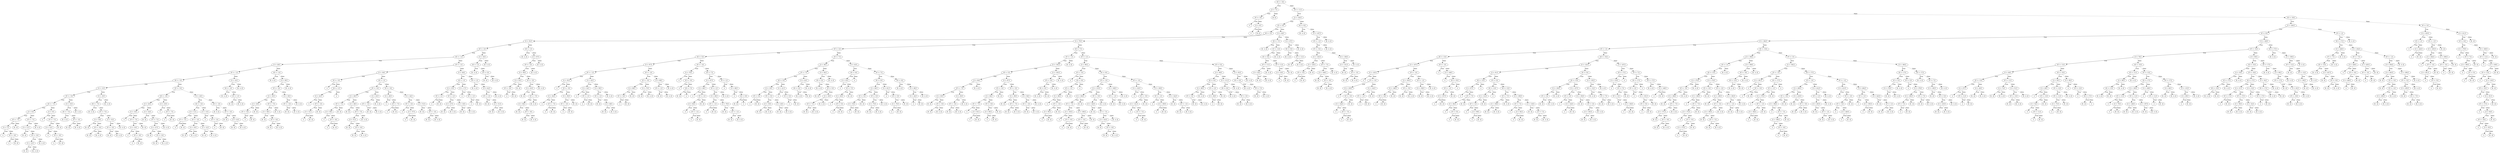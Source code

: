 digraph {
0 [label="vE <= -9.0"];
1 [label="d <= 7.5"];
2 [label="vF <= -9.0"];
3 [label="0"];
2 -> 3 [label="True"];
4 [label="d <= 6.5"];
5 [label="0"];
4 -> 5 [label="True"];
6 [label="[0, 2]"];
4 -> 6 [style="dashed", label="False"];
2 -> 4 [style="dashed", label="False"];
1 -> 2 [label="True"];
7 [label="[0, 2]"];
1 -> 7 [style="dashed", label="False"];
0 -> 1 [label="True"];
8 [label="vE <= 11.0"];
9 [label="d <= 124.5"];
10 [label="vF <= 9.0"];
11 [label="vE <= 3.0"];
12 [label="d <= 52.5"];
13 [label="vF <= 3.0"];
14 [label="vE <= -1.0"];
15 [label="d <= 28.5"];
16 [label="vF <= -1.0"];
17 [label="vE <= -5.0"];
18 [label="d <= 13.5"];
19 [label="vF <= -5.0"];
20 [label="vE <= -7.0"];
21 [label="d <= 8.5"];
22 [label="vF <= -7.0"];
23 [label="d <= 7.5"];
24 [label="-2"];
23 -> 24 [label="True"];
25 [label="vF <= -9.0"];
26 [label="-2"];
25 -> 26 [label="True"];
27 [label="[0, -2]"];
25 -> 27 [style="dashed", label="False"];
23 -> 25 [style="dashed", label="False"];
22 -> 23 [label="True"];
28 [label="[0, -2]"];
22 -> 28 [style="dashed", label="False"];
21 -> 22 [label="True"];
29 [label="vF <= -7.0"];
30 [label="d <= 11.5"];
31 [label="[0, -2]"];
30 -> 31 [label="True"];
32 [label="vF <= -9.0"];
33 [label="d <= 12.5"];
34 [label="[0, -2]"];
33 -> 34 [label="True"];
35 [label="[0, -2, 2]"];
33 -> 35 [style="dashed", label="False"];
32 -> 33 [label="True"];
36 [label="[0, -2, 2]"];
32 -> 36 [style="dashed", label="False"];
30 -> 32 [style="dashed", label="False"];
29 -> 30 [label="True"];
37 [label="[0, -2, 2]"];
29 -> 37 [style="dashed", label="False"];
21 -> 29 [style="dashed", label="False"];
20 -> 21 [label="True"];
38 [label="d <= 9.5"];
39 [label="-2"];
38 -> 39 [label="True"];
40 [label="vF <= -7.0"];
41 [label="d <= 12.5"];
42 [label="-2"];
41 -> 42 [label="True"];
43 [label="vF <= -9.0"];
44 [label="-2"];
43 -> 44 [label="True"];
45 [label="[0, -2]"];
43 -> 45 [style="dashed", label="False"];
41 -> 43 [style="dashed", label="False"];
40 -> 41 [label="True"];
46 [label="[0, -2]"];
40 -> 46 [style="dashed", label="False"];
38 -> 40 [style="dashed", label="False"];
20 -> 38 [style="dashed", label="False"];
19 -> 20 [label="True"];
47 [label="d <= 10.5"];
48 [label="vE <= -7.0"];
49 [label="[0, -2, 2]"];
48 -> 49 [label="True"];
50 [label="vF <= -3.0"];
51 [label="[0, -2]"];
50 -> 51 [label="True"];
52 [label="[0, -2, 2]"];
50 -> 52 [style="dashed", label="False"];
48 -> 50 [style="dashed", label="False"];
47 -> 48 [label="True"];
53 [label="[0, -2, 2]"];
47 -> 53 [style="dashed", label="False"];
19 -> 47 [style="dashed", label="False"];
18 -> 19 [label="True"];
54 [label="d <= 19.5"];
55 [label="vE <= -7.0"];
56 [label="[0, -2, 2]"];
55 -> 56 [label="True"];
57 [label="vF <= -7.0"];
58 [label="d <= 18.5"];
59 [label="[0, -2]"];
58 -> 59 [label="True"];
60 [label="vF <= -9.0"];
61 [label="[0, -2]"];
60 -> 61 [label="True"];
62 [label="[0, -2, 2]"];
60 -> 62 [style="dashed", label="False"];
58 -> 60 [style="dashed", label="False"];
57 -> 58 [label="True"];
63 [label="d <= 15.5"];
64 [label="vF <= -5.0"];
65 [label="[0, -2]"];
64 -> 65 [label="True"];
66 [label="[0, -2, 2]"];
64 -> 66 [style="dashed", label="False"];
63 -> 64 [label="True"];
67 [label="[0, -2, 2]"];
63 -> 67 [style="dashed", label="False"];
57 -> 63 [style="dashed", label="False"];
55 -> 57 [style="dashed", label="False"];
54 -> 55 [label="True"];
68 [label="[0, -2, 2]"];
54 -> 68 [style="dashed", label="False"];
18 -> 54 [style="dashed", label="False"];
17 -> 18 [label="True"];
69 [label="vF <= -5.0"];
70 [label="vE <= -3.0"];
71 [label="d <= 20.5"];
72 [label="d <= 16.5"];
73 [label="-2"];
72 -> 73 [label="True"];
74 [label="vF <= -7.0"];
75 [label="d <= 19.5"];
76 [label="-2"];
75 -> 76 [label="True"];
77 [label="vF <= -9.0"];
78 [label="-2"];
77 -> 78 [label="True"];
79 [label="[0, -2]"];
77 -> 79 [style="dashed", label="False"];
75 -> 77 [style="dashed", label="False"];
74 -> 75 [label="True"];
80 [label="[0, -2]"];
74 -> 80 [style="dashed", label="False"];
72 -> 74 [style="dashed", label="False"];
71 -> 72 [label="True"];
81 [label="d <= 24.5"];
82 [label="[0, -2]"];
81 -> 82 [label="True"];
83 [label="vF <= -7.0"];
84 [label="d <= 27.5"];
85 [label="[0, -2]"];
84 -> 85 [label="True"];
86 [label="vF <= -9.0"];
87 [label="[0, -2]"];
86 -> 87 [label="True"];
88 [label="[0, -2, 2]"];
86 -> 88 [style="dashed", label="False"];
84 -> 86 [style="dashed", label="False"];
83 -> 84 [label="True"];
89 [label="[0, -2, 2]"];
83 -> 89 [style="dashed", label="False"];
81 -> 83 [style="dashed", label="False"];
71 -> 81 [style="dashed", label="False"];
70 -> 71 [label="True"];
90 [label="d <= 25.5"];
91 [label="-2"];
90 -> 91 [label="True"];
92 [label="vF <= -7.0"];
93 [label="-2"];
92 -> 93 [label="True"];
94 [label="[0, -2]"];
92 -> 94 [style="dashed", label="False"];
90 -> 92 [style="dashed", label="False"];
70 -> 90 [style="dashed", label="False"];
69 -> 70 [label="True"];
95 [label="d <= 20.5"];
96 [label="vE <= -3.0"];
97 [label="d <= 11.5"];
98 [label="vF <= -3.0"];
99 [label="-2"];
98 -> 99 [label="True"];
100 [label="[0, -2]"];
98 -> 100 [style="dashed", label="False"];
97 -> 98 [label="True"];
101 [label="vF <= -3.0"];
102 [label="d <= 19.5"];
103 [label="[0, -2]"];
102 -> 103 [label="True"];
104 [label="[0, -2, 2]"];
102 -> 104 [style="dashed", label="False"];
101 -> 102 [label="True"];
105 [label="d <= 12.5"];
106 [label="[0, -2]"];
105 -> 106 [label="True"];
107 [label="[0, -2, 2]"];
105 -> 107 [style="dashed", label="False"];
101 -> 105 [style="dashed", label="False"];
97 -> 101 [style="dashed", label="False"];
96 -> 97 [label="True"];
108 [label="d <= 13.5"];
109 [label="-2"];
108 -> 109 [label="True"];
110 [label="vF <= -3.0"];
111 [label="-2"];
110 -> 111 [label="True"];
112 [label="[0, -2]"];
110 -> 112 [style="dashed", label="False"];
108 -> 110 [style="dashed", label="False"];
96 -> 108 [style="dashed", label="False"];
95 -> 96 [label="True"];
113 [label="vE <= -3.0"];
114 [label="[0, -2, 2]"];
113 -> 114 [label="True"];
115 [label="vF <= -3.0"];
116 [label="[0, -2]"];
115 -> 116 [label="True"];
117 [label="d <= 23.5"];
118 [label="[0, -2]"];
117 -> 118 [label="True"];
119 [label="[0, -2, 2]"];
117 -> 119 [style="dashed", label="False"];
115 -> 117 [style="dashed", label="False"];
113 -> 115 [style="dashed", label="False"];
95 -> 113 [style="dashed", label="False"];
69 -> 95 [style="dashed", label="False"];
17 -> 69 [style="dashed", label="False"];
16 -> 17 [label="True"];
120 [label="d <= 14.5"];
121 [label="vE <= -3.0"];
122 [label="[0, -2, 2]"];
121 -> 122 [label="True"];
123 [label="vF <= 1.0"];
124 [label="[0, -2]"];
123 -> 124 [label="True"];
125 [label="[0, -2, 2]"];
123 -> 125 [style="dashed", label="False"];
121 -> 123 [style="dashed", label="False"];
120 -> 121 [label="True"];
126 [label="[0, -2, 2]"];
120 -> 126 [style="dashed", label="False"];
16 -> 120 [style="dashed", label="False"];
15 -> 16 [label="True"];
127 [label="vE <= -3.0"];
128 [label="[0, -2, 2]"];
127 -> 128 [label="True"];
129 [label="d <= 39.5"];
130 [label="vF <= -5.0"];
131 [label="d <= 35.5"];
132 [label="d <= 29.5"];
133 [label="vF <= -9.0"];
134 [label="-2"];
133 -> 134 [label="True"];
135 [label="[0, -2]"];
133 -> 135 [style="dashed", label="False"];
132 -> 133 [label="True"];
136 [label="[0, -2]"];
132 -> 136 [style="dashed", label="False"];
131 -> 132 [label="True"];
137 [label="vF <= -7.0"];
138 [label="d <= 38.5"];
139 [label="[0, -2]"];
138 -> 139 [label="True"];
140 [label="vF <= -9.0"];
141 [label="[0, -2]"];
140 -> 141 [label="True"];
142 [label="[0, -2, 2]"];
140 -> 142 [style="dashed", label="False"];
138 -> 140 [style="dashed", label="False"];
137 -> 138 [label="True"];
143 [label="[0, -2, 2]"];
137 -> 143 [style="dashed", label="False"];
131 -> 137 [style="dashed", label="False"];
130 -> 131 [label="True"];
144 [label="d <= 30.5"];
145 [label="vF <= -3.0"];
146 [label="[0, -2]"];
145 -> 146 [label="True"];
147 [label="[0, -2, 2]"];
145 -> 147 [style="dashed", label="False"];
144 -> 145 [label="True"];
148 [label="[0, -2, 2]"];
144 -> 148 [style="dashed", label="False"];
130 -> 144 [style="dashed", label="False"];
129 -> 130 [label="True"];
149 [label="[0, -2, 2]"];
129 -> 149 [style="dashed", label="False"];
127 -> 129 [style="dashed", label="False"];
15 -> 127 [style="dashed", label="False"];
14 -> 15 [label="True"];
150 [label="vF <= -1.0"];
151 [label="d <= 36.5"];
152 [label="vF <= -5.0"];
153 [label="-2"];
152 -> 153 [label="True"];
154 [label="vE <= 1.0"];
155 [label="d <= 24.5"];
156 [label="-2"];
155 -> 156 [label="True"];
157 [label="vF <= -3.0"];
158 [label="d <= 31.5"];
159 [label="-2"];
158 -> 159 [label="True"];
160 [label="[0, -2]"];
158 -> 160 [style="dashed", label="False"];
157 -> 158 [label="True"];
161 [label="[0, -2]"];
157 -> 161 [style="dashed", label="False"];
155 -> 157 [style="dashed", label="False"];
154 -> 155 [label="True"];
162 [label="-2"];
154 -> 162 [style="dashed", label="False"];
152 -> 154 [style="dashed", label="False"];
151 -> 152 [label="True"];
163 [label="vE <= 1.0"];
164 [label="vF <= -5.0"];
165 [label="d <= 40.5"];
166 [label="vF <= -7.0"];
167 [label="d <= 39.5"];
168 [label="-2"];
167 -> 168 [label="True"];
169 [label="vF <= -9.0"];
170 [label="-2"];
169 -> 170 [label="True"];
171 [label="[0, -2]"];
169 -> 171 [style="dashed", label="False"];
167 -> 169 [style="dashed", label="False"];
166 -> 167 [label="True"];
172 [label="[0, -2]"];
166 -> 172 [style="dashed", label="False"];
165 -> 166 [label="True"];
173 [label="d <= 48.5"];
174 [label="[0, -2]"];
173 -> 174 [label="True"];
175 [label="vF <= -7.0"];
176 [label="d <= 51.5"];
177 [label="[0, -2]"];
176 -> 177 [label="True"];
178 [label="vF <= -9.0"];
179 [label="[0, -2]"];
178 -> 179 [label="True"];
180 [label="[0, -2, 2]"];
178 -> 180 [style="dashed", label="False"];
176 -> 178 [style="dashed", label="False"];
175 -> 176 [label="True"];
181 [label="[0, -2, 2]"];
175 -> 181 [style="dashed", label="False"];
173 -> 175 [style="dashed", label="False"];
165 -> 173 [style="dashed", label="False"];
164 -> 165 [label="True"];
182 [label="d <= 43.5"];
183 [label="vF <= -3.0"];
184 [label="[0, -2]"];
183 -> 184 [label="True"];
185 [label="[0, -2, 2]"];
183 -> 185 [style="dashed", label="False"];
182 -> 183 [label="True"];
186 [label="[0, -2, 2]"];
182 -> 186 [style="dashed", label="False"];
164 -> 182 [style="dashed", label="False"];
163 -> 164 [label="True"];
187 [label="vF <= -5.0"];
188 [label="d <= 49.5"];
189 [label="-2"];
188 -> 189 [label="True"];
190 [label="vF <= -7.0"];
191 [label="-2"];
190 -> 191 [label="True"];
192 [label="[0, -2]"];
190 -> 192 [style="dashed", label="False"];
188 -> 190 [style="dashed", label="False"];
187 -> 188 [label="True"];
193 [label="d <= 44.5"];
194 [label="vF <= -3.0"];
195 [label="-2"];
194 -> 195 [label="True"];
196 [label="d <= 37.5"];
197 [label="-2"];
196 -> 197 [label="True"];
198 [label="[0, -2]"];
196 -> 198 [style="dashed", label="False"];
194 -> 196 [style="dashed", label="False"];
193 -> 194 [label="True"];
199 [label="d <= 51.5"];
200 [label="[0, -2]"];
199 -> 200 [label="True"];
201 [label="vF <= -3.0"];
202 [label="[0, -2]"];
201 -> 202 [label="True"];
203 [label="[0, -2, 2]"];
201 -> 203 [style="dashed", label="False"];
199 -> 201 [style="dashed", label="False"];
193 -> 199 [style="dashed", label="False"];
187 -> 193 [style="dashed", label="False"];
163 -> 187 [style="dashed", label="False"];
151 -> 163 [style="dashed", label="False"];
150 -> 151 [label="True"];
204 [label="d <= 28.5"];
205 [label="vE <= 1.0"];
206 [label="d <= 15.5"];
207 [label="vF <= 1.0"];
208 [label="-2"];
207 -> 208 [label="True"];
209 [label="[0, -2]"];
207 -> 209 [style="dashed", label="False"];
206 -> 207 [label="True"];
210 [label="vF <= 1.0"];
211 [label="d <= 27.5"];
212 [label="[0, -2]"];
211 -> 212 [label="True"];
213 [label="[0, -2, 2]"];
211 -> 213 [style="dashed", label="False"];
210 -> 211 [label="True"];
214 [label="d <= 16.5"];
215 [label="[0, -2]"];
214 -> 215 [label="True"];
216 [label="[0, -2, 2]"];
214 -> 216 [style="dashed", label="False"];
210 -> 214 [style="dashed", label="False"];
206 -> 210 [style="dashed", label="False"];
205 -> 206 [label="True"];
217 [label="d <= 17.5"];
218 [label="-2"];
217 -> 218 [label="True"];
219 [label="vF <= 1.0"];
220 [label="-2"];
219 -> 220 [label="True"];
221 [label="[0, -2]"];
219 -> 221 [style="dashed", label="False"];
217 -> 219 [style="dashed", label="False"];
205 -> 217 [style="dashed", label="False"];
204 -> 205 [label="True"];
222 [label="vE <= 1.0"];
223 [label="[0, -2, 2]"];
222 -> 223 [label="True"];
224 [label="d <= 42.5"];
225 [label="vF <= 1.0"];
226 [label="[0, -2]"];
225 -> 226 [label="True"];
227 [label="d <= 31.5"];
228 [label="[0, -2]"];
227 -> 228 [label="True"];
229 [label="[0, -2, 2]"];
227 -> 229 [style="dashed", label="False"];
225 -> 227 [style="dashed", label="False"];
224 -> 225 [label="True"];
230 [label="[0, -2, 2]"];
224 -> 230 [style="dashed", label="False"];
222 -> 224 [style="dashed", label="False"];
204 -> 222 [style="dashed", label="False"];
150 -> 204 [style="dashed", label="False"];
14 -> 150 [style="dashed", label="False"];
13 -> 14 [label="True"];
231 [label="d <= 18.5"];
232 [label="vE <= 1.0"];
233 [label="[0, -2, 2]"];
232 -> 233 [label="True"];
234 [label="vF <= 5.0"];
235 [label="[0, -2]"];
234 -> 235 [label="True"];
236 [label="[0, -2, 2]"];
234 -> 236 [style="dashed", label="False"];
232 -> 234 [style="dashed", label="False"];
231 -> 232 [label="True"];
237 [label="[0, -2, 2]"];
231 -> 237 [style="dashed", label="False"];
13 -> 231 [style="dashed", label="False"];
12 -> 13 [label="True"];
238 [label="vE <= 1.0"];
239 [label="[0, -2, 2]"];
238 -> 239 [label="True"];
240 [label="d <= 67.5"];
241 [label="vF <= -3.0"];
242 [label="d <= 58.5"];
243 [label="d <= 53.5"];
244 [label="vF <= -9.0"];
245 [label="-2"];
244 -> 245 [label="True"];
246 [label="[0, -2]"];
244 -> 246 [style="dashed", label="False"];
243 -> 244 [label="True"];
247 [label="[0, -2]"];
243 -> 247 [style="dashed", label="False"];
242 -> 243 [label="True"];
248 [label="vF <= -5.0"];
249 [label="d <= 63.5"];
250 [label="[0, -2]"];
249 -> 250 [label="True"];
251 [label="vF <= -7.0"];
252 [label="d <= 66.5"];
253 [label="[0, -2]"];
252 -> 253 [label="True"];
254 [label="vF <= -9.0"];
255 [label="[0, -2]"];
254 -> 255 [label="True"];
256 [label="[0, -2, 2]"];
254 -> 256 [style="dashed", label="False"];
252 -> 254 [style="dashed", label="False"];
251 -> 252 [label="True"];
257 [label="[0, -2, 2]"];
251 -> 257 [style="dashed", label="False"];
249 -> 251 [style="dashed", label="False"];
248 -> 249 [label="True"];
258 [label="[0, -2, 2]"];
248 -> 258 [style="dashed", label="False"];
242 -> 248 [style="dashed", label="False"];
241 -> 242 [label="True"];
259 [label="[0, -2, 2]"];
241 -> 259 [style="dashed", label="False"];
240 -> 241 [label="True"];
260 [label="[0, -2, 2]"];
240 -> 260 [style="dashed", label="False"];
238 -> 240 [style="dashed", label="False"];
12 -> 238 [style="dashed", label="False"];
11 -> 12 [label="True"];
261 [label="d <= 79.5"];
262 [label="vF <= 3.0"];
263 [label="vE <= 5.0"];
264 [label="d <= 67.5"];
265 [label="vF <= -1.0"];
266 [label="d <= 52.5"];
267 [label="-2"];
266 -> 267 [label="True"];
268 [label="vF <= -5.0"];
269 [label="d <= 64.5"];
270 [label="-2"];
269 -> 270 [label="True"];
271 [label="vF <= -7.0"];
272 [label="-2"];
271 -> 272 [label="True"];
273 [label="[0, -2]"];
271 -> 273 [style="dashed", label="False"];
269 -> 271 [style="dashed", label="False"];
268 -> 269 [label="True"];
274 [label="d <= 59.5"];
275 [label="vF <= -3.0"];
276 [label="-2"];
275 -> 276 [label="True"];
277 [label="[0, -2]"];
275 -> 277 [style="dashed", label="False"];
274 -> 275 [label="True"];
278 [label="[0, -2]"];
274 -> 278 [style="dashed", label="False"];
268 -> 274 [style="dashed", label="False"];
266 -> 268 [style="dashed", label="False"];
265 -> 266 [label="True"];
279 [label="d <= 43.5"];
280 [label="d <= 32.5"];
281 [label="-2"];
280 -> 281 [label="True"];
282 [label="vF <= 1.0"];
283 [label="-2"];
282 -> 283 [label="True"];
284 [label="[0, -2]"];
282 -> 284 [style="dashed", label="False"];
280 -> 282 [style="dashed", label="False"];
279 -> 280 [label="True"];
285 [label="d <= 59.5"];
286 [label="vF <= 1.0"];
287 [label="[0, -2]"];
286 -> 287 [label="True"];
288 [label="d <= 48.5"];
289 [label="[0, -2]"];
288 -> 289 [label="True"];
290 [label="[0, -2, 2]"];
288 -> 290 [style="dashed", label="False"];
286 -> 288 [style="dashed", label="False"];
285 -> 286 [label="True"];
291 [label="[0, -2, 2]"];
285 -> 291 [style="dashed", label="False"];
279 -> 285 [style="dashed", label="False"];
265 -> 279 [style="dashed", label="False"];
264 -> 265 [label="True"];
292 [label="vF <= -3.0"];
293 [label="vF <= -5.0"];
294 [label="d <= 68.5"];
295 [label="vF <= -9.0"];
296 [label="-2"];
295 -> 296 [label="True"];
297 [label="[0, -2]"];
295 -> 297 [style="dashed", label="False"];
294 -> 295 [label="True"];
298 [label="[0, -2]"];
294 -> 298 [style="dashed", label="False"];
293 -> 294 [label="True"];
299 [label="d <= 75.5"];
300 [label="[0, -2]"];
299 -> 300 [label="True"];
301 [label="[0, -2, 2]"];
299 -> 301 [style="dashed", label="False"];
293 -> 299 [style="dashed", label="False"];
292 -> 293 [label="True"];
302 [label="d <= 68.5"];
303 [label="vF <= -1.0"];
304 [label="[0, -2]"];
303 -> 304 [label="True"];
305 [label="[0, -2, 2]"];
303 -> 305 [style="dashed", label="False"];
302 -> 303 [label="True"];
306 [label="[0, -2, 2]"];
302 -> 306 [style="dashed", label="False"];
292 -> 302 [style="dashed", label="False"];
264 -> 292 [style="dashed", label="False"];
263 -> 264 [label="True"];
307 [label="vF <= -3.0"];
308 [label="d <= 76.5"];
309 [label="-2"];
308 -> 309 [label="True"];
310 [label="vF <= -5.0"];
311 [label="-2"];
310 -> 311 [label="True"];
312 [label="vE <= 7.0"];
313 [label="[0, -2]"];
312 -> 313 [label="True"];
314 [label="-2"];
312 -> 314 [style="dashed", label="False"];
310 -> 312 [style="dashed", label="False"];
308 -> 310 [style="dashed", label="False"];
307 -> 308 [label="True"];
315 [label="vE <= 7.0"];
316 [label="d <= 67.5"];
317 [label="d <= 49.5"];
318 [label="-2"];
317 -> 318 [label="True"];
319 [label="vF <= 1.0"];
320 [label="d <= 60.5"];
321 [label="-2"];
320 -> 321 [label="True"];
322 [label="vF <= -1.0"];
323 [label="-2"];
322 -> 323 [label="True"];
324 [label="[0, -2]"];
322 -> 324 [style="dashed", label="False"];
320 -> 322 [style="dashed", label="False"];
319 -> 320 [label="True"];
325 [label="[0, -2]"];
319 -> 325 [style="dashed", label="False"];
317 -> 319 [style="dashed", label="False"];
316 -> 317 [label="True"];
326 [label="vF <= 1.0"];
327 [label="d <= 69.5"];
328 [label="vF <= -1.0"];
329 [label="-2"];
328 -> 329 [label="True"];
330 [label="[0, -2]"];
328 -> 330 [style="dashed", label="False"];
327 -> 328 [label="True"];
331 [label="d <= 78.5"];
332 [label="[0, -2]"];
331 -> 332 [label="True"];
333 [label="vF <= -1.0"];
334 [label="[0, -2]"];
333 -> 334 [label="True"];
335 [label="[0, -2, 2]"];
333 -> 335 [style="dashed", label="False"];
331 -> 333 [style="dashed", label="False"];
327 -> 331 [style="dashed", label="False"];
326 -> 327 [label="True"];
336 [label="[0, -2, 2]"];
326 -> 336 [style="dashed", label="False"];
316 -> 326 [style="dashed", label="False"];
315 -> 316 [label="True"];
337 [label="vF <= 1.0"];
338 [label="-2"];
337 -> 338 [label="True"];
339 [label="d <= 68.5"];
340 [label="-2"];
339 -> 340 [label="True"];
341 [label="vE <= 9.0"];
342 [label="[0, -2]"];
341 -> 342 [label="True"];
343 [label="-2"];
341 -> 343 [style="dashed", label="False"];
339 -> 341 [style="dashed", label="False"];
337 -> 339 [style="dashed", label="False"];
315 -> 337 [style="dashed", label="False"];
307 -> 315 [style="dashed", label="False"];
263 -> 307 [style="dashed", label="False"];
262 -> 263 [label="True"];
344 [label="vE <= 7.0"];
345 [label="d <= 36.5"];
346 [label="vF <= 7.0"];
347 [label="vE <= 5.0"];
348 [label="d <= 19.5"];
349 [label="vF <= 5.0"];
350 [label="-2"];
349 -> 350 [label="True"];
351 [label="[0, -2]"];
349 -> 351 [style="dashed", label="False"];
348 -> 349 [label="True"];
352 [label="vF <= 5.0"];
353 [label="d <= 35.5"];
354 [label="[0, -2]"];
353 -> 354 [label="True"];
355 [label="[0, -2, 2]"];
353 -> 355 [style="dashed", label="False"];
352 -> 353 [label="True"];
356 [label="d <= 20.5"];
357 [label="[0, -2]"];
356 -> 357 [label="True"];
358 [label="[0, -2, 2]"];
356 -> 358 [style="dashed", label="False"];
352 -> 356 [style="dashed", label="False"];
348 -> 352 [style="dashed", label="False"];
347 -> 348 [label="True"];
359 [label="d <= 21.5"];
360 [label="-2"];
359 -> 360 [label="True"];
361 [label="vF <= 5.0"];
362 [label="-2"];
361 -> 362 [label="True"];
363 [label="[0, -2]"];
361 -> 363 [style="dashed", label="False"];
359 -> 361 [style="dashed", label="False"];
347 -> 359 [style="dashed", label="False"];
346 -> 347 [label="True"];
364 [label="d <= 22.5"];
365 [label="vE <= 5.0"];
366 [label="[0, -2, 2]"];
365 -> 366 [label="True"];
367 [label="[0, -2]"];
365 -> 367 [style="dashed", label="False"];
364 -> 365 [label="True"];
368 [label="[0, -2, 2]"];
364 -> 368 [style="dashed", label="False"];
346 -> 364 [style="dashed", label="False"];
345 -> 346 [label="True"];
369 [label="d <= 54.5"];
370 [label="vE <= 5.0"];
371 [label="[0, -2, 2]"];
370 -> 371 [label="True"];
372 [label="vF <= 5.0"];
373 [label="[0, -2]"];
372 -> 373 [label="True"];
374 [label="d <= 39.5"];
375 [label="vF <= 7.0"];
376 [label="[0, -2]"];
375 -> 376 [label="True"];
377 [label="[0, -2, 2]"];
375 -> 377 [style="dashed", label="False"];
374 -> 375 [label="True"];
378 [label="[0, -2, 2]"];
374 -> 378 [style="dashed", label="False"];
372 -> 374 [style="dashed", label="False"];
370 -> 372 [style="dashed", label="False"];
369 -> 370 [label="True"];
379 [label="[0, -2, 2]"];
369 -> 379 [style="dashed", label="False"];
345 -> 369 [style="dashed", label="False"];
344 -> 345 [label="True"];
380 [label="d <= 43.5"];
381 [label="vE <= 9.0"];
382 [label="d <= 23.5"];
383 [label="-2"];
382 -> 383 [label="True"];
384 [label="vF <= 7.0"];
385 [label="d <= 40.5"];
386 [label="-2"];
385 -> 386 [label="True"];
387 [label="vF <= 5.0"];
388 [label="-2"];
387 -> 388 [label="True"];
389 [label="[0, -2]"];
387 -> 389 [style="dashed", label="False"];
385 -> 387 [style="dashed", label="False"];
384 -> 385 [label="True"];
390 [label="[0, -2]"];
384 -> 390 [style="dashed", label="False"];
382 -> 384 [style="dashed", label="False"];
381 -> 382 [label="True"];
391 [label="-2"];
381 -> 391 [style="dashed", label="False"];
380 -> 381 [label="True"];
392 [label="vF <= 7.0"];
393 [label="vE <= 9.0"];
394 [label="d <= 60.5"];
395 [label="vF <= 5.0"];
396 [label="d <= 55.5"];
397 [label="-2"];
396 -> 397 [label="True"];
398 [label="[0, -2]"];
396 -> 398 [style="dashed", label="False"];
395 -> 396 [label="True"];
399 [label="[0, -2]"];
395 -> 399 [style="dashed", label="False"];
394 -> 395 [label="True"];
400 [label="vF <= 5.0"];
401 [label="d <= 75.5"];
402 [label="[0, -2]"];
401 -> 402 [label="True"];
403 [label="[0, -2, 2]"];
401 -> 403 [style="dashed", label="False"];
400 -> 401 [label="True"];
404 [label="[0, -2, 2]"];
400 -> 404 [style="dashed", label="False"];
394 -> 400 [style="dashed", label="False"];
393 -> 394 [label="True"];
405 [label="d <= 61.5"];
406 [label="-2"];
405 -> 406 [label="True"];
407 [label="vF <= 5.0"];
408 [label="d <= 76.5"];
409 [label="-2"];
408 -> 409 [label="True"];
410 [label="[0, -2]"];
408 -> 410 [style="dashed", label="False"];
407 -> 408 [label="True"];
411 [label="[0, -2]"];
407 -> 411 [style="dashed", label="False"];
405 -> 407 [style="dashed", label="False"];
393 -> 405 [style="dashed", label="False"];
392 -> 393 [label="True"];
412 [label="vE <= 9.0"];
413 [label="[0, -2, 2]"];
412 -> 413 [label="True"];
414 [label="d <= 66.5"];
415 [label="d <= 44.5"];
416 [label="-2"];
415 -> 416 [label="True"];
417 [label="[0, -2]"];
415 -> 417 [style="dashed", label="False"];
414 -> 415 [label="True"];
418 [label="[0, -2, 2]"];
414 -> 418 [style="dashed", label="False"];
412 -> 414 [style="dashed", label="False"];
392 -> 412 [style="dashed", label="False"];
380 -> 392 [style="dashed", label="False"];
344 -> 380 [style="dashed", label="False"];
262 -> 344 [style="dashed", label="False"];
261 -> 262 [label="True"];
419 [label="vE <= 7.0"];
420 [label="vF <= -1.0"];
421 [label="d <= 102.5"];
422 [label="vE <= 5.0"];
423 [label="d <= 84.5"];
424 [label="vF <= -7.0"];
425 [label="d <= 83.5"];
426 [label="[0, -2]"];
425 -> 426 [label="True"];
427 [label="vF <= -9.0"];
428 [label="[0, -2]"];
427 -> 428 [label="True"];
429 [label="[0, -2, 2]"];
427 -> 429 [style="dashed", label="False"];
425 -> 427 [style="dashed", label="False"];
424 -> 425 [label="True"];
430 [label="d <= 80.5"];
431 [label="vF <= -5.0"];
432 [label="[0, -2]"];
431 -> 432 [label="True"];
433 [label="[0, -2, 2]"];
431 -> 433 [style="dashed", label="False"];
430 -> 431 [label="True"];
434 [label="[0, -2, 2]"];
430 -> 434 [style="dashed", label="False"];
424 -> 430 [style="dashed", label="False"];
423 -> 424 [label="True"];
435 [label="[0, -2, 2]"];
423 -> 435 [style="dashed", label="False"];
422 -> 423 [label="True"];
436 [label="d <= 87.5"];
437 [label="vF <= -5.0"];
438 [label="d <= 84.5"];
439 [label="vF <= -7.0"];
440 [label="-2"];
439 -> 440 [label="True"];
441 [label="d <= 81.5"];
442 [label="-2"];
441 -> 442 [label="True"];
443 [label="[0, -2]"];
441 -> 443 [style="dashed", label="False"];
439 -> 441 [style="dashed", label="False"];
438 -> 439 [label="True"];
444 [label="vF <= -9.0"];
445 [label="d <= 85.5"];
446 [label="-2"];
445 -> 446 [label="True"];
447 [label="[0, -2]"];
445 -> 447 [style="dashed", label="False"];
444 -> 445 [label="True"];
448 [label="[0, -2]"];
444 -> 448 [style="dashed", label="False"];
438 -> 444 [style="dashed", label="False"];
437 -> 438 [label="True"];
449 [label="[0, -2]"];
437 -> 449 [style="dashed", label="False"];
436 -> 437 [label="True"];
450 [label="vF <= -5.0"];
451 [label="d <= 99.5"];
452 [label="[0, -2]"];
451 -> 452 [label="True"];
453 [label="vF <= -7.0"];
454 [label="[0, -2]"];
453 -> 454 [label="True"];
455 [label="[0, -2, 2]"];
453 -> 455 [style="dashed", label="False"];
451 -> 453 [style="dashed", label="False"];
450 -> 451 [label="True"];
456 [label="d <= 94.5"];
457 [label="vF <= -3.0"];
458 [label="[0, -2]"];
457 -> 458 [label="True"];
459 [label="[0, -2, 2]"];
457 -> 459 [style="dashed", label="False"];
456 -> 457 [label="True"];
460 [label="[0, -2, 2]"];
456 -> 460 [style="dashed", label="False"];
450 -> 456 [style="dashed", label="False"];
436 -> 450 [style="dashed", label="False"];
422 -> 436 [style="dashed", label="False"];
421 -> 422 [label="True"];
461 [label="d <= 103.5"];
462 [label="vF <= -9.0"];
463 [label="vE <= 5.0"];
464 [label="[0, -2, 2]"];
463 -> 464 [label="True"];
465 [label="[0, -2]"];
463 -> 465 [style="dashed", label="False"];
462 -> 463 [label="True"];
466 [label="[0, -2, 2]"];
462 -> 466 [style="dashed", label="False"];
461 -> 462 [label="True"];
467 [label="[0, -2, 2]"];
461 -> 467 [style="dashed", label="False"];
421 -> 461 [style="dashed", label="False"];
420 -> 421 [label="True"];
468 [label="[0, -2, 2]"];
420 -> 468 [style="dashed", label="False"];
419 -> 420 [label="True"];
469 [label="vF <= 1.0"];
470 [label="d <= 99.5"];
471 [label="vF <= -5.0"];
472 [label="-2"];
471 -> 472 [label="True"];
473 [label="vE <= 9.0"];
474 [label="vF <= -1.0"];
475 [label="d <= 88.5"];
476 [label="-2"];
475 -> 476 [label="True"];
477 [label="vF <= -3.0"];
478 [label="d <= 95.5"];
479 [label="-2"];
478 -> 479 [label="True"];
480 [label="[0, -2]"];
478 -> 480 [style="dashed", label="False"];
477 -> 478 [label="True"];
481 [label="[0, -2]"];
477 -> 481 [style="dashed", label="False"];
475 -> 477 [style="dashed", label="False"];
474 -> 475 [label="True"];
482 [label="[0, -2]"];
474 -> 482 [style="dashed", label="False"];
473 -> 474 [label="True"];
483 [label="-2"];
473 -> 483 [style="dashed", label="False"];
471 -> 473 [style="dashed", label="False"];
470 -> 471 [label="True"];
484 [label="vE <= 9.0"];
485 [label="vF <= -3.0"];
486 [label="d <= 115.5"];
487 [label="d <= 104.5"];
488 [label="vF <= -7.0"];
489 [label="d <= 103.5"];
490 [label="-2"];
489 -> 490 [label="True"];
491 [label="vF <= -9.0"];
492 [label="-2"];
491 -> 492 [label="True"];
493 [label="[0, -2]"];
491 -> 493 [style="dashed", label="False"];
489 -> 491 [style="dashed", label="False"];
488 -> 489 [label="True"];
494 [label="d <= 100.5"];
495 [label="vF <= -5.0"];
496 [label="-2"];
495 -> 496 [label="True"];
497 [label="[0, -2]"];
495 -> 497 [style="dashed", label="False"];
494 -> 495 [label="True"];
498 [label="[0, -2]"];
494 -> 498 [style="dashed", label="False"];
488 -> 494 [style="dashed", label="False"];
487 -> 488 [label="True"];
499 [label="[0, -2]"];
487 -> 499 [style="dashed", label="False"];
486 -> 487 [label="True"];
500 [label="vF <= -5.0"];
501 [label="d <= 120.5"];
502 [label="[0, -2]"];
501 -> 502 [label="True"];
503 [label="vF <= -7.0"];
504 [label="d <= 123.5"];
505 [label="[0, -2]"];
504 -> 505 [label="True"];
506 [label="vF <= -9.0"];
507 [label="[0, -2]"];
506 -> 507 [label="True"];
508 [label="[0, -2, 2]"];
506 -> 508 [style="dashed", label="False"];
504 -> 506 [style="dashed", label="False"];
503 -> 504 [label="True"];
509 [label="[0, -2, 2]"];
503 -> 509 [style="dashed", label="False"];
501 -> 503 [style="dashed", label="False"];
500 -> 501 [label="True"];
510 [label="[0, -2, 2]"];
500 -> 510 [style="dashed", label="False"];
486 -> 500 [style="dashed", label="False"];
485 -> 486 [label="True"];
511 [label="d <= 108.5"];
512 [label="vF <= -1.0"];
513 [label="[0, -2]"];
512 -> 513 [label="True"];
514 [label="[0, -2, 2]"];
512 -> 514 [style="dashed", label="False"];
511 -> 512 [label="True"];
515 [label="[0, -2, 2]"];
511 -> 515 [style="dashed", label="False"];
485 -> 511 [style="dashed", label="False"];
484 -> 485 [label="True"];
516 [label="vF <= -3.0"];
517 [label="d <= 116.5"];
518 [label="-2"];
517 -> 518 [label="True"];
519 [label="vF <= -5.0"];
520 [label="d <= 121.5"];
521 [label="-2"];
520 -> 521 [label="True"];
522 [label="vF <= -7.0"];
523 [label="-2"];
522 -> 523 [label="True"];
524 [label="[0, -2]"];
522 -> 524 [style="dashed", label="False"];
520 -> 522 [style="dashed", label="False"];
519 -> 520 [label="True"];
525 [label="[0, -2]"];
519 -> 525 [style="dashed", label="False"];
517 -> 519 [style="dashed", label="False"];
516 -> 517 [label="True"];
526 [label="d <= 109.5"];
527 [label="vF <= -1.0"];
528 [label="-2"];
527 -> 528 [label="True"];
529 [label="d <= 100.5"];
530 [label="-2"];
529 -> 530 [label="True"];
531 [label="[0, -2]"];
529 -> 531 [style="dashed", label="False"];
527 -> 529 [style="dashed", label="False"];
526 -> 527 [label="True"];
532 [label="d <= 122.5"];
533 [label="[0, -2]"];
532 -> 533 [label="True"];
534 [label="vF <= -1.0"];
535 [label="[0, -2]"];
534 -> 535 [label="True"];
536 [label="[0, -2, 2]"];
534 -> 536 [style="dashed", label="False"];
532 -> 534 [style="dashed", label="False"];
526 -> 532 [style="dashed", label="False"];
516 -> 526 [style="dashed", label="False"];
484 -> 516 [style="dashed", label="False"];
470 -> 484 [style="dashed", label="False"];
469 -> 470 [label="True"];
537 [label="vF <= 5.0"];
538 [label="d <= 98.5"];
539 [label="vE <= 9.0"];
540 [label="d <= 88.5"];
541 [label="vF <= 3.0"];
542 [label="[0, -2]"];
541 -> 542 [label="True"];
543 [label="[0, -2, 2]"];
541 -> 543 [style="dashed", label="False"];
540 -> 541 [label="True"];
544 [label="[0, -2, 2]"];
540 -> 544 [style="dashed", label="False"];
539 -> 540 [label="True"];
545 [label="vF <= 3.0"];
546 [label="d <= 89.5"];
547 [label="-2"];
546 -> 547 [label="True"];
548 [label="[0, -2]"];
546 -> 548 [style="dashed", label="False"];
545 -> 546 [label="True"];
549 [label="[0, -2]"];
545 -> 549 [style="dashed", label="False"];
539 -> 545 [style="dashed", label="False"];
538 -> 539 [label="True"];
550 [label="d <= 111.5"];
551 [label="vE <= 9.0"];
552 [label="[0, -2, 2]"];
551 -> 552 [label="True"];
553 [label="vF <= 3.0"];
554 [label="[0, -2]"];
553 -> 554 [label="True"];
555 [label="[0, -2, 2]"];
553 -> 555 [style="dashed", label="False"];
551 -> 553 [style="dashed", label="False"];
550 -> 551 [label="True"];
556 [label="[0, -2, 2]"];
550 -> 556 [style="dashed", label="False"];
538 -> 550 [style="dashed", label="False"];
537 -> 538 [label="True"];
557 [label="d <= 83.5"];
558 [label="vE <= 9.0"];
559 [label="[0, -2, 2]"];
558 -> 559 [label="True"];
560 [label="vF <= 7.0"];
561 [label="[0, -2]"];
560 -> 561 [label="True"];
562 [label="[0, -2, 2]"];
560 -> 562 [style="dashed", label="False"];
558 -> 560 [style="dashed", label="False"];
557 -> 558 [label="True"];
563 [label="[0, -2, 2]"];
557 -> 563 [style="dashed", label="False"];
537 -> 557 [style="dashed", label="False"];
469 -> 537 [style="dashed", label="False"];
419 -> 469 [style="dashed", label="False"];
261 -> 419 [style="dashed", label="False"];
11 -> 261 [style="dashed", label="False"];
10 -> 11 [label="True"];
564 [label="d <= 26.5"];
565 [label="vE <= 7.0"];
566 [label="[0, -2, 2]"];
565 -> 566 [label="True"];
567 [label="vF <= 13.0"];
568 [label="vE <= 9.0"];
569 [label="vF <= 11.0"];
570 [label="d <= 24.5"];
571 [label="[0, -2]"];
570 -> 571 [label="True"];
572 [label="[0, -2, 2]"];
570 -> 572 [style="dashed", label="False"];
569 -> 570 [label="True"];
573 [label="[0, -2, 2]"];
569 -> 573 [style="dashed", label="False"];
568 -> 569 [label="True"];
574 [label="vF <= 11.0"];
575 [label="d <= 25.5"];
576 [label="-2"];
575 -> 576 [label="True"];
577 [label="[0, -2]"];
575 -> 577 [style="dashed", label="False"];
574 -> 575 [label="True"];
578 [label="[0, -2]"];
574 -> 578 [style="dashed", label="False"];
568 -> 574 [style="dashed", label="False"];
567 -> 568 [label="True"];
579 [label="[0, -2, 2]"];
567 -> 579 [style="dashed", label="False"];
565 -> 567 [style="dashed", label="False"];
564 -> 565 [label="True"];
580 [label="d <= 47.5"];
581 [label="vE <= 9.0"];
582 [label="[0, -2, 2]"];
581 -> 582 [label="True"];
583 [label="vF <= 11.0"];
584 [label="[0, -2]"];
583 -> 584 [label="True"];
585 [label="[0, -2, 2]"];
583 -> 585 [style="dashed", label="False"];
581 -> 583 [style="dashed", label="False"];
580 -> 581 [label="True"];
586 [label="[0, -2, 2]"];
580 -> 586 [style="dashed", label="False"];
564 -> 580 [style="dashed", label="False"];
10 -> 564 [style="dashed", label="False"];
9 -> 10 [label="True"];
587 [label="vE <= 9.0"];
588 [label="[0, -2, 2]"];
587 -> 588 [label="True"];
589 [label="d <= 147.5"];
590 [label="vF <= -1.0"];
591 [label="vF <= -5.0"];
592 [label="d <= 143.5"];
593 [label="d <= 125.5"];
594 [label="vF <= -9.0"];
595 [label="-2"];
594 -> 595 [label="True"];
596 [label="[0, -2]"];
594 -> 596 [style="dashed", label="False"];
593 -> 594 [label="True"];
597 [label="[0, -2]"];
593 -> 597 [style="dashed", label="False"];
592 -> 593 [label="True"];
598 [label="vF <= -7.0"];
599 [label="d <= 146.5"];
600 [label="[0, -2]"];
599 -> 600 [label="True"];
601 [label="vF <= -9.0"];
602 [label="[0, -2]"];
601 -> 602 [label="True"];
603 [label="[0, -2, 2]"];
601 -> 603 [style="dashed", label="False"];
599 -> 601 [style="dashed", label="False"];
598 -> 599 [label="True"];
604 [label="[0, -2, 2]"];
598 -> 604 [style="dashed", label="False"];
592 -> 598 [style="dashed", label="False"];
591 -> 592 [label="True"];
605 [label="d <= 138.5"];
606 [label="d <= 131.5"];
607 [label="[0, -2]"];
606 -> 607 [label="True"];
608 [label="vF <= -3.0"];
609 [label="[0, -2]"];
608 -> 609 [label="True"];
610 [label="[0, -2, 2]"];
608 -> 610 [style="dashed", label="False"];
606 -> 608 [style="dashed", label="False"];
605 -> 606 [label="True"];
611 [label="[0, -2, 2]"];
605 -> 611 [style="dashed", label="False"];
591 -> 605 [style="dashed", label="False"];
590 -> 591 [label="True"];
612 [label="[0, -2, 2]"];
590 -> 612 [style="dashed", label="False"];
589 -> 590 [label="True"];
613 [label="[0, -2, 2]"];
589 -> 613 [style="dashed", label="False"];
587 -> 589 [style="dashed", label="False"];
9 -> 587 [style="dashed", label="False"];
8 -> 9 [label="True"];
614 [label="vE <= 19.0"];
615 [label="d <= 224.5"];
616 [label="vF <= 9.0"];
617 [label="d <= 164.5"];
618 [label="vF <= 1.0"];
619 [label="vE <= 13.0"];
620 [label="d <= 147.5"];
621 [label="d <= 123.5"];
622 [label="-2"];
621 -> 622 [label="True"];
623 [label="vF <= -3.0"];
624 [label="d <= 139.5"];
625 [label="-2"];
624 -> 625 [label="True"];
626 [label="vF <= -5.0"];
627 [label="d <= 144.5"];
628 [label="-2"];
627 -> 628 [label="True"];
629 [label="vF <= -7.0"];
630 [label="-2"];
629 -> 630 [label="True"];
631 [label="[0, -2]"];
629 -> 631 [style="dashed", label="False"];
627 -> 629 [style="dashed", label="False"];
626 -> 627 [label="True"];
632 [label="[0, -2]"];
626 -> 632 [style="dashed", label="False"];
624 -> 626 [style="dashed", label="False"];
623 -> 624 [label="True"];
633 [label="d <= 132.5"];
634 [label="vF <= -1.0"];
635 [label="-2"];
634 -> 635 [label="True"];
636 [label="[0, -2]"];
634 -> 636 [style="dashed", label="False"];
633 -> 634 [label="True"];
637 [label="[0, -2]"];
633 -> 637 [style="dashed", label="False"];
623 -> 633 [style="dashed", label="False"];
621 -> 623 [style="dashed", label="False"];
620 -> 621 [label="True"];
638 [label="vF <= -3.0"];
639 [label="d <= 163.5"];
640 [label="d <= 148.5"];
641 [label="vF <= -9.0"];
642 [label="-2"];
641 -> 642 [label="True"];
643 [label="[0, -2]"];
641 -> 643 [style="dashed", label="False"];
640 -> 641 [label="True"];
644 [label="[0, -2]"];
640 -> 644 [style="dashed", label="False"];
639 -> 640 [label="True"];
645 [label="vF <= -5.0"];
646 [label="[0, -2]"];
645 -> 646 [label="True"];
647 [label="[0, -2, 2]"];
645 -> 647 [style="dashed", label="False"];
639 -> 645 [style="dashed", label="False"];
638 -> 639 [label="True"];
648 [label="vF <= -1.0"];
649 [label="d <= 156.5"];
650 [label="[0, -2]"];
649 -> 650 [label="True"];
651 [label="[0, -2, 2]"];
649 -> 651 [style="dashed", label="False"];
648 -> 649 [label="True"];
652 [label="[0, -2, 2]"];
648 -> 652 [style="dashed", label="False"];
638 -> 648 [style="dashed", label="False"];
620 -> 638 [style="dashed", label="False"];
619 -> 620 [label="True"];
653 [label="vF <= -3.0"];
654 [label="-2"];
653 -> 654 [label="True"];
655 [label="d <= 148.5"];
656 [label="-2"];
655 -> 656 [label="True"];
657 [label="vE <= 15.0"];
658 [label="vF <= -1.0"];
659 [label="d <= 157.5"];
660 [label="-2"];
659 -> 660 [label="True"];
661 [label="[0, -2]"];
659 -> 661 [style="dashed", label="False"];
658 -> 659 [label="True"];
662 [label="[0, -2]"];
658 -> 662 [style="dashed", label="False"];
657 -> 658 [label="True"];
663 [label="-2"];
657 -> 663 [style="dashed", label="False"];
655 -> 657 [style="dashed", label="False"];
653 -> 655 [style="dashed", label="False"];
619 -> 653 [style="dashed", label="False"];
618 -> 619 [label="True"];
664 [label="vE <= 15.0"];
665 [label="d <= 123.5"];
666 [label="d <= 91.5"];
667 [label="vE <= 13.0"];
668 [label="d <= 67.5"];
669 [label="-2"];
668 -> 669 [label="True"];
670 [label="vF <= 7.0"];
671 [label="d <= 84.5"];
672 [label="-2"];
671 -> 672 [label="True"];
673 [label="vF <= 5.0"];
674 [label="-2"];
673 -> 674 [label="True"];
675 [label="[0, -2]"];
673 -> 675 [style="dashed", label="False"];
671 -> 673 [style="dashed", label="False"];
670 -> 671 [label="True"];
676 [label="[0, -2]"];
670 -> 676 [style="dashed", label="False"];
668 -> 670 [style="dashed", label="False"];
667 -> 668 [label="True"];
677 [label="-2"];
667 -> 677 [style="dashed", label="False"];
666 -> 667 [label="True"];
678 [label="vF <= 5.0"];
679 [label="vE <= 13.0"];
680 [label="d <= 112.5"];
681 [label="vF <= 3.0"];
682 [label="-2"];
681 -> 682 [label="True"];
683 [label="d <= 99.5"];
684 [label="-2"];
683 -> 684 [label="True"];
685 [label="[0, -2]"];
683 -> 685 [style="dashed", label="False"];
681 -> 683 [style="dashed", label="False"];
680 -> 681 [label="True"];
686 [label="[0, -2]"];
680 -> 686 [style="dashed", label="False"];
679 -> 680 [label="True"];
687 [label="-2"];
679 -> 687 [style="dashed", label="False"];
678 -> 679 [label="True"];
688 [label="vE <= 13.0"];
689 [label="vF <= 7.0"];
690 [label="d <= 108.5"];
691 [label="[0, -2]"];
690 -> 691 [label="True"];
692 [label="[0, -2, 2]"];
690 -> 692 [style="dashed", label="False"];
689 -> 690 [label="True"];
693 [label="[0, -2, 2]"];
689 -> 693 [style="dashed", label="False"];
688 -> 689 [label="True"];
694 [label="d <= 109.5"];
695 [label="vF <= 7.0"];
696 [label="-2"];
695 -> 696 [label="True"];
697 [label="d <= 92.5"];
698 [label="-2"];
697 -> 698 [label="True"];
699 [label="[0, -2]"];
697 -> 699 [style="dashed", label="False"];
695 -> 697 [style="dashed", label="False"];
694 -> 695 [label="True"];
700 [label="d <= 118.5"];
701 [label="[0, -2]"];
700 -> 701 [label="True"];
702 [label="vF <= 7.0"];
703 [label="[0, -2]"];
702 -> 703 [label="True"];
704 [label="[0, -2, 2]"];
702 -> 704 [style="dashed", label="False"];
700 -> 702 [style="dashed", label="False"];
694 -> 700 [style="dashed", label="False"];
688 -> 694 [style="dashed", label="False"];
678 -> 688 [style="dashed", label="False"];
666 -> 678 [style="dashed", label="False"];
665 -> 666 [label="True"];
705 [label="vF <= 5.0"];
706 [label="vE <= 13.0"];
707 [label="d <= 136.5"];
708 [label="vF <= 3.0"];
709 [label="[0, -2]"];
708 -> 709 [label="True"];
710 [label="[0, -2, 2]"];
708 -> 710 [style="dashed", label="False"];
707 -> 708 [label="True"];
711 [label="[0, -2, 2]"];
707 -> 711 [style="dashed", label="False"];
706 -> 707 [label="True"];
712 [label="d <= 137.5"];
713 [label="vF <= 3.0"];
714 [label="-2"];
713 -> 714 [label="True"];
715 [label="d <= 124.5"];
716 [label="-2"];
715 -> 716 [label="True"];
717 [label="[0, -2]"];
715 -> 717 [style="dashed", label="False"];
713 -> 715 [style="dashed", label="False"];
712 -> 713 [label="True"];
718 [label="d <= 150.5"];
719 [label="[0, -2]"];
718 -> 719 [label="True"];
720 [label="vF <= 3.0"];
721 [label="d <= 163.5"];
722 [label="[0, -2]"];
721 -> 722 [label="True"];
723 [label="[0, -2, 2]"];
721 -> 723 [style="dashed", label="False"];
720 -> 721 [label="True"];
724 [label="[0, -2, 2]"];
720 -> 724 [style="dashed", label="False"];
718 -> 720 [style="dashed", label="False"];
712 -> 718 [style="dashed", label="False"];
706 -> 712 [style="dashed", label="False"];
705 -> 706 [label="True"];
725 [label="d <= 135.5"];
726 [label="vE <= 13.0"];
727 [label="[0, -2, 2]"];
726 -> 727 [label="True"];
728 [label="vF <= 7.0"];
729 [label="[0, -2]"];
728 -> 729 [label="True"];
730 [label="[0, -2, 2]"];
728 -> 730 [style="dashed", label="False"];
726 -> 728 [style="dashed", label="False"];
725 -> 726 [label="True"];
731 [label="[0, -2, 2]"];
725 -> 731 [style="dashed", label="False"];
705 -> 725 [style="dashed", label="False"];
665 -> 705 [style="dashed", label="False"];
664 -> 665 [label="True"];
732 [label="d <= 147.5"];
733 [label="vE <= 17.0"];
734 [label="d <= 119.5"];
735 [label="-2"];
734 -> 735 [label="True"];
736 [label="vF <= 7.0"];
737 [label="vF <= 5.0"];
738 [label="-2"];
737 -> 738 [label="True"];
739 [label="d <= 136.5"];
740 [label="-2"];
739 -> 740 [label="True"];
741 [label="[0, -2]"];
739 -> 741 [style="dashed", label="False"];
737 -> 739 [style="dashed", label="False"];
736 -> 737 [label="True"];
742 [label="[0, -2]"];
736 -> 742 [style="dashed", label="False"];
734 -> 736 [style="dashed", label="False"];
733 -> 734 [label="True"];
743 [label="-2"];
733 -> 743 [style="dashed", label="False"];
732 -> 733 [label="True"];
744 [label="vF <= 7.0"];
745 [label="vE <= 17.0"];
746 [label="vF <= 3.0"];
747 [label="-2"];
746 -> 747 [label="True"];
748 [label="d <= 151.5"];
749 [label="vF <= 5.0"];
750 [label="-2"];
749 -> 750 [label="True"];
751 [label="[0, -2]"];
749 -> 751 [style="dashed", label="False"];
748 -> 749 [label="True"];
752 [label="[0, -2]"];
748 -> 752 [style="dashed", label="False"];
746 -> 748 [style="dashed", label="False"];
745 -> 746 [label="True"];
753 [label="-2"];
745 -> 753 [style="dashed", label="False"];
744 -> 745 [label="True"];
754 [label="vE <= 17.0"];
755 [label="[0, -2, 2]"];
754 -> 755 [label="True"];
756 [label="d <= 148.5"];
757 [label="-2"];
756 -> 757 [label="True"];
758 [label="[0, -2]"];
756 -> 758 [style="dashed", label="False"];
754 -> 756 [style="dashed", label="False"];
744 -> 754 [style="dashed", label="False"];
732 -> 744 [style="dashed", label="False"];
664 -> 732 [style="dashed", label="False"];
618 -> 664 [style="dashed", label="False"];
617 -> 618 [label="True"];
759 [label="vE <= 15.0"];
760 [label="d <= 198.5"];
761 [label="vF <= 1.0"];
762 [label="vE <= 13.0"];
763 [label="d <= 172.5"];
764 [label="vF <= -5.0"];
765 [label="d <= 168.5"];
766 [label="[0, -2]"];
765 -> 766 [label="True"];
767 [label="vF <= -7.0"];
768 [label="d <= 171.5"];
769 [label="[0, -2]"];
768 -> 769 [label="True"];
770 [label="vF <= -9.0"];
771 [label="[0, -2]"];
770 -> 771 [label="True"];
772 [label="[0, -2, 2]"];
770 -> 772 [style="dashed", label="False"];
768 -> 770 [style="dashed", label="False"];
767 -> 768 [label="True"];
773 [label="[0, -2, 2]"];
767 -> 773 [style="dashed", label="False"];
765 -> 767 [style="dashed", label="False"];
764 -> 765 [label="True"];
774 [label="[0, -2, 2]"];
764 -> 774 [style="dashed", label="False"];
763 -> 764 [label="True"];
775 [label="[0, -2, 2]"];
763 -> 775 [style="dashed", label="False"];
762 -> 763 [label="True"];
776 [label="d <= 174.5"];
777 [label="vF <= -5.0"];
778 [label="d <= 169.5"];
779 [label="-2"];
778 -> 779 [label="True"];
780 [label="vF <= -7.0"];
781 [label="d <= 172.5"];
782 [label="-2"];
781 -> 782 [label="True"];
783 [label="vF <= -9.0"];
784 [label="d <= 173.5"];
785 [label="-2"];
784 -> 785 [label="True"];
786 [label="[0, -2]"];
784 -> 786 [style="dashed", label="False"];
783 -> 784 [label="True"];
787 [label="[0, -2]"];
783 -> 787 [style="dashed", label="False"];
781 -> 783 [style="dashed", label="False"];
780 -> 781 [label="True"];
788 [label="[0, -2]"];
780 -> 788 [style="dashed", label="False"];
778 -> 780 [style="dashed", label="False"];
777 -> 778 [label="True"];
789 [label="[0, -2]"];
777 -> 789 [style="dashed", label="False"];
776 -> 777 [label="True"];
790 [label="vF <= -3.0"];
791 [label="d <= 190.5"];
792 [label="[0, -2]"];
791 -> 792 [label="True"];
793 [label="vF <= -5.0"];
794 [label="d <= 195.5"];
795 [label="[0, -2]"];
794 -> 795 [label="True"];
796 [label="vF <= -7.0"];
797 [label="[0, -2]"];
796 -> 797 [label="True"];
798 [label="[0, -2, 2]"];
796 -> 798 [style="dashed", label="False"];
794 -> 796 [style="dashed", label="False"];
793 -> 794 [label="True"];
799 [label="[0, -2, 2]"];
793 -> 799 [style="dashed", label="False"];
791 -> 793 [style="dashed", label="False"];
790 -> 791 [label="True"];
800 [label="d <= 183.5"];
801 [label="vF <= -1.0"];
802 [label="[0, -2]"];
801 -> 802 [label="True"];
803 [label="[0, -2, 2]"];
801 -> 803 [style="dashed", label="False"];
800 -> 801 [label="True"];
804 [label="[0, -2, 2]"];
800 -> 804 [style="dashed", label="False"];
790 -> 800 [style="dashed", label="False"];
776 -> 790 [style="dashed", label="False"];
762 -> 776 [style="dashed", label="False"];
761 -> 762 [label="True"];
805 [label="[0, -2, 2]"];
761 -> 805 [style="dashed", label="False"];
760 -> 761 [label="True"];
806 [label="d <= 199.5"];
807 [label="vF <= -9.0"];
808 [label="vE <= 13.0"];
809 [label="[0, -2, 2]"];
808 -> 809 [label="True"];
810 [label="[0, -2]"];
808 -> 810 [style="dashed", label="False"];
807 -> 808 [label="True"];
811 [label="[0, -2, 2]"];
807 -> 811 [style="dashed", label="False"];
806 -> 807 [label="True"];
812 [label="[0, -2, 2]"];
806 -> 812 [style="dashed", label="False"];
760 -> 806 [style="dashed", label="False"];
759 -> 760 [label="True"];
813 [label="vF <= 3.0"];
814 [label="d <= 192.5"];
815 [label="vF <= -3.0"];
816 [label="d <= 191.5"];
817 [label="-2"];
816 -> 817 [label="True"];
818 [label="vF <= -5.0"];
819 [label="-2"];
818 -> 819 [label="True"];
820 [label="[0, -2]"];
818 -> 820 [style="dashed", label="False"];
816 -> 818 [style="dashed", label="False"];
815 -> 816 [label="True"];
821 [label="vE <= 17.0"];
822 [label="vF <= 1.0"];
823 [label="d <= 175.5"];
824 [label="-2"];
823 -> 824 [label="True"];
825 [label="vF <= -1.0"];
826 [label="d <= 184.5"];
827 [label="-2"];
826 -> 827 [label="True"];
828 [label="[0, -2]"];
826 -> 828 [style="dashed", label="False"];
825 -> 826 [label="True"];
829 [label="[0, -2]"];
825 -> 829 [style="dashed", label="False"];
823 -> 825 [style="dashed", label="False"];
822 -> 823 [label="True"];
830 [label="[0, -2]"];
822 -> 830 [style="dashed", label="False"];
821 -> 822 [label="True"];
831 [label="-2"];
821 -> 831 [style="dashed", label="False"];
815 -> 821 [style="dashed", label="False"];
814 -> 815 [label="True"];
832 [label="vE <= 17.0"];
833 [label="vF <= -3.0"];
834 [label="d <= 200.5"];
835 [label="vF <= -5.0"];
836 [label="d <= 196.5"];
837 [label="-2"];
836 -> 837 [label="True"];
838 [label="vF <= -7.0"];
839 [label="d <= 199.5"];
840 [label="-2"];
839 -> 840 [label="True"];
841 [label="vF <= -9.0"];
842 [label="-2"];
841 -> 842 [label="True"];
843 [label="[0, -2]"];
841 -> 843 [style="dashed", label="False"];
839 -> 841 [style="dashed", label="False"];
838 -> 839 [label="True"];
844 [label="[0, -2]"];
838 -> 844 [style="dashed", label="False"];
836 -> 838 [style="dashed", label="False"];
835 -> 836 [label="True"];
845 [label="[0, -2]"];
835 -> 845 [style="dashed", label="False"];
834 -> 835 [label="True"];
846 [label="d <= 219.5"];
847 [label="[0, -2]"];
846 -> 847 [label="True"];
848 [label="vF <= -5.0"];
849 [label="[0, -2]"];
848 -> 849 [label="True"];
850 [label="[0, -2, 2]"];
848 -> 850 [style="dashed", label="False"];
846 -> 848 [style="dashed", label="False"];
834 -> 846 [style="dashed", label="False"];
833 -> 834 [label="True"];
851 [label="d <= 212.5"];
852 [label="vF <= 1.0"];
853 [label="d <= 203.5"];
854 [label="[0, -2]"];
853 -> 854 [label="True"];
855 [label="vF <= -1.0"];
856 [label="[0, -2]"];
855 -> 856 [label="True"];
857 [label="[0, -2, 2]"];
855 -> 857 [style="dashed", label="False"];
853 -> 855 [style="dashed", label="False"];
852 -> 853 [label="True"];
858 [label="[0, -2, 2]"];
852 -> 858 [style="dashed", label="False"];
851 -> 852 [label="True"];
859 [label="[0, -2, 2]"];
851 -> 859 [style="dashed", label="False"];
833 -> 851 [style="dashed", label="False"];
832 -> 833 [label="True"];
860 [label="vF <= -1.0"];
861 [label="d <= 213.5"];
862 [label="-2"];
861 -> 862 [label="True"];
863 [label="vF <= -3.0"];
864 [label="vF <= -5.0"];
865 [label="-2"];
864 -> 865 [label="True"];
866 [label="d <= 220.5"];
867 [label="-2"];
866 -> 867 [label="True"];
868 [label="[0, -2]"];
866 -> 868 [style="dashed", label="False"];
864 -> 866 [style="dashed", label="False"];
863 -> 864 [label="True"];
869 [label="[0, -2]"];
863 -> 869 [style="dashed", label="False"];
861 -> 863 [style="dashed", label="False"];
860 -> 861 [label="True"];
870 [label="d <= 204.5"];
871 [label="vF <= 1.0"];
872 [label="-2"];
871 -> 872 [label="True"];
873 [label="d <= 193.5"];
874 [label="-2"];
873 -> 874 [label="True"];
875 [label="[0, -2]"];
873 -> 875 [style="dashed", label="False"];
871 -> 873 [style="dashed", label="False"];
870 -> 871 [label="True"];
876 [label="d <= 223.5"];
877 [label="[0, -2]"];
876 -> 877 [label="True"];
878 [label="vF <= 1.0"];
879 [label="[0, -2]"];
878 -> 879 [label="True"];
880 [label="[0, -2, 2]"];
878 -> 880 [style="dashed", label="False"];
876 -> 878 [style="dashed", label="False"];
870 -> 876 [style="dashed", label="False"];
860 -> 870 [style="dashed", label="False"];
832 -> 860 [style="dashed", label="False"];
814 -> 832 [style="dashed", label="False"];
813 -> 814 [label="True"];
881 [label="d <= 180.5"];
882 [label="vE <= 17.0"];
883 [label="vF <= 5.0"];
884 [label="d <= 179.5"];
885 [label="[0, -2]"];
884 -> 885 [label="True"];
886 [label="[0, -2, 2]"];
884 -> 886 [style="dashed", label="False"];
883 -> 884 [label="True"];
887 [label="[0, -2, 2]"];
883 -> 887 [style="dashed", label="False"];
882 -> 883 [label="True"];
888 [label="vF <= 5.0"];
889 [label="-2"];
888 -> 889 [label="True"];
890 [label="d <= 178.5"];
891 [label="d <= 165.5"];
892 [label="vF <= 7.0"];
893 [label="-2"];
892 -> 893 [label="True"];
894 [label="[0, -2]"];
892 -> 894 [style="dashed", label="False"];
891 -> 892 [label="True"];
895 [label="[0, -2]"];
891 -> 895 [style="dashed", label="False"];
890 -> 891 [label="True"];
896 [label="vF <= 7.0"];
897 [label="[0, -2]"];
896 -> 897 [label="True"];
898 [label="[0, -2, 2]"];
896 -> 898 [style="dashed", label="False"];
890 -> 896 [style="dashed", label="False"];
888 -> 890 [style="dashed", label="False"];
882 -> 888 [style="dashed", label="False"];
881 -> 882 [label="True"];
899 [label="vE <= 17.0"];
900 [label="[0, -2, 2]"];
899 -> 900 [label="True"];
901 [label="vF <= 7.0"];
902 [label="d <= 195.5"];
903 [label="[0, -2]"];
902 -> 903 [label="True"];
904 [label="vF <= 5.0"];
905 [label="d <= 210.5"];
906 [label="[0, -2]"];
905 -> 906 [label="True"];
907 [label="[0, -2, 2]"];
905 -> 907 [style="dashed", label="False"];
904 -> 905 [label="True"];
908 [label="[0, -2, 2]"];
904 -> 908 [style="dashed", label="False"];
902 -> 904 [style="dashed", label="False"];
901 -> 902 [label="True"];
909 [label="[0, -2, 2]"];
901 -> 909 [style="dashed", label="False"];
899 -> 901 [style="dashed", label="False"];
881 -> 899 [style="dashed", label="False"];
813 -> 881 [style="dashed", label="False"];
759 -> 813 [style="dashed", label="False"];
617 -> 759 [style="dashed", label="False"];
616 -> 617 [label="True"];
910 [label="d <= 129.5"];
911 [label="vF <= 15.0"];
912 [label="d <= 78.5"];
913 [label="vE <= 13.0"];
914 [label="d <= 48.5"];
915 [label="vF <= 13.0"];
916 [label="d <= 27.5"];
917 [label="-2"];
916 -> 917 [label="True"];
918 [label="vF <= 11.0"];
919 [label="-2"];
918 -> 919 [label="True"];
920 [label="[0, -2]"];
918 -> 920 [style="dashed", label="False"];
916 -> 918 [style="dashed", label="False"];
915 -> 916 [label="True"];
921 [label="d <= 28.5"];
922 [label="[0, -2]"];
921 -> 922 [label="True"];
923 [label="[0, -2, 2]"];
921 -> 923 [style="dashed", label="False"];
915 -> 921 [style="dashed", label="False"];
914 -> 915 [label="True"];
924 [label="vF <= 11.0"];
925 [label="d <= 72.5"];
926 [label="[0, -2]"];
925 -> 926 [label="True"];
927 [label="[0, -2, 2]"];
925 -> 927 [style="dashed", label="False"];
924 -> 925 [label="True"];
928 [label="d <= 51.5"];
929 [label="vF <= 13.0"];
930 [label="[0, -2]"];
929 -> 930 [label="True"];
931 [label="[0, -2, 2]"];
929 -> 931 [style="dashed", label="False"];
928 -> 929 [label="True"];
932 [label="[0, -2, 2]"];
928 -> 932 [style="dashed", label="False"];
924 -> 928 [style="dashed", label="False"];
914 -> 924 [style="dashed", label="False"];
913 -> 914 [label="True"];
933 [label="vE <= 15.0"];
934 [label="d <= 55.5"];
935 [label="d <= 29.5"];
936 [label="-2"];
935 -> 936 [label="True"];
937 [label="vF <= 13.0"];
938 [label="d <= 52.5"];
939 [label="-2"];
938 -> 939 [label="True"];
940 [label="vF <= 11.0"];
941 [label="-2"];
940 -> 941 [label="True"];
942 [label="[0, -2]"];
940 -> 942 [style="dashed", label="False"];
938 -> 940 [style="dashed", label="False"];
937 -> 938 [label="True"];
943 [label="[0, -2]"];
937 -> 943 [style="dashed", label="False"];
935 -> 937 [style="dashed", label="False"];
934 -> 935 [label="True"];
944 [label="vF <= 13.0"];
945 [label="vF <= 11.0"];
946 [label="d <= 73.5"];
947 [label="-2"];
946 -> 947 [label="True"];
948 [label="[0, -2]"];
946 -> 948 [style="dashed", label="False"];
945 -> 946 [label="True"];
949 [label="[0, -2]"];
945 -> 949 [style="dashed", label="False"];
944 -> 945 [label="True"];
950 [label="[0, -2, 2]"];
944 -> 950 [style="dashed", label="False"];
934 -> 944 [style="dashed", label="False"];
933 -> 934 [label="True"];
951 [label="d <= 56.5"];
952 [label="-2"];
951 -> 952 [label="True"];
953 [label="vF <= 13.0"];
954 [label="-2"];
953 -> 954 [label="True"];
955 [label="vE <= 17.0"];
956 [label="[0, -2]"];
955 -> 956 [label="True"];
957 [label="-2"];
955 -> 957 [style="dashed", label="False"];
953 -> 955 [style="dashed", label="False"];
951 -> 953 [style="dashed", label="False"];
933 -> 951 [style="dashed", label="False"];
913 -> 933 [style="dashed", label="False"];
912 -> 913 [label="True"];
958 [label="vE <= 15.0"];
959 [label="vF <= 11.0"];
960 [label="d <= 99.5"];
961 [label="vE <= 13.0"];
962 [label="[0, -2, 2]"];
961 -> 962 [label="True"];
963 [label="[0, -2]"];
961 -> 963 [style="dashed", label="False"];
960 -> 961 [label="True"];
964 [label="[0, -2, 2]"];
960 -> 964 [style="dashed", label="False"];
959 -> 960 [label="True"];
965 [label="[0, -2, 2]"];
959 -> 965 [style="dashed", label="False"];
958 -> 959 [label="True"];
966 [label="vF <= 13.0"];
967 [label="vE <= 17.0"];
968 [label="d <= 100.5"];
969 [label="vF <= 11.0"];
970 [label="-2"];
969 -> 970 [label="True"];
971 [label="d <= 79.5"];
972 [label="-2"];
971 -> 972 [label="True"];
973 [label="[0, -2]"];
971 -> 973 [style="dashed", label="False"];
969 -> 971 [style="dashed", label="False"];
968 -> 969 [label="True"];
974 [label="vF <= 11.0"];
975 [label="d <= 128.5"];
976 [label="[0, -2]"];
975 -> 976 [label="True"];
977 [label="[0, -2, 2]"];
975 -> 977 [style="dashed", label="False"];
974 -> 975 [label="True"];
978 [label="d <= 107.5"];
979 [label="[0, -2]"];
978 -> 979 [label="True"];
980 [label="[0, -2, 2]"];
978 -> 980 [style="dashed", label="False"];
974 -> 978 [style="dashed", label="False"];
968 -> 974 [style="dashed", label="False"];
967 -> 968 [label="True"];
981 [label="d <= 108.5"];
982 [label="-2"];
981 -> 982 [label="True"];
983 [label="vF <= 11.0"];
984 [label="-2"];
983 -> 984 [label="True"];
985 [label="[0, -2]"];
983 -> 985 [style="dashed", label="False"];
981 -> 983 [style="dashed", label="False"];
967 -> 981 [style="dashed", label="False"];
966 -> 967 [label="True"];
986 [label="vE <= 17.0"];
987 [label="d <= 84.5"];
988 [label="[0, -2]"];
987 -> 988 [label="True"];
989 [label="[0, -2, 2]"];
987 -> 989 [style="dashed", label="False"];
986 -> 987 [label="True"];
990 [label="d <= 115.5"];
991 [label="d <= 85.5"];
992 [label="-2"];
991 -> 992 [label="True"];
993 [label="[0, -2]"];
991 -> 993 [style="dashed", label="False"];
990 -> 991 [label="True"];
994 [label="[0, -2, 2]"];
990 -> 994 [style="dashed", label="False"];
986 -> 990 [style="dashed", label="False"];
966 -> 986 [style="dashed", label="False"];
958 -> 966 [style="dashed", label="False"];
912 -> 958 [style="dashed", label="False"];
911 -> 912 [label="True"];
995 [label="d <= 60.5"];
996 [label="vE <= 15.0"];
997 [label="d <= 30.5"];
998 [label="vF <= 17.0"];
999 [label="vE <= 13.0"];
1000 [label="[0, -2, 2]"];
999 -> 1000 [label="True"];
1001 [label="[0, -2]"];
999 -> 1001 [style="dashed", label="False"];
998 -> 999 [label="True"];
1002 [label="[0, -2, 2]"];
998 -> 1002 [style="dashed", label="False"];
997 -> 998 [label="True"];
1003 [label="[0, -2, 2]"];
997 -> 1003 [style="dashed", label="False"];
996 -> 997 [label="True"];
1004 [label="vF <= 19.0"];
1005 [label="vE <= 17.0"];
1006 [label="d <= 31.5"];
1007 [label="vF <= 17.0"];
1008 [label="-2"];
1007 -> 1008 [label="True"];
1009 [label="[0, -2]"];
1007 -> 1009 [style="dashed", label="False"];
1006 -> 1007 [label="True"];
1010 [label="vF <= 17.0"];
1011 [label="d <= 59.5"];
1012 [label="[0, -2]"];
1011 -> 1012 [label="True"];
1013 [label="[0, -2, 2]"];
1011 -> 1013 [style="dashed", label="False"];
1010 -> 1011 [label="True"];
1014 [label="d <= 32.5"];
1015 [label="[0, -2]"];
1014 -> 1015 [label="True"];
1016 [label="[0, -2, 2]"];
1014 -> 1016 [style="dashed", label="False"];
1010 -> 1014 [style="dashed", label="False"];
1006 -> 1010 [style="dashed", label="False"];
1005 -> 1006 [label="True"];
1017 [label="d <= 33.5"];
1018 [label="-2"];
1017 -> 1018 [label="True"];
1019 [label="vF <= 17.0"];
1020 [label="-2"];
1019 -> 1020 [label="True"];
1021 [label="[0, -2]"];
1019 -> 1021 [style="dashed", label="False"];
1017 -> 1019 [style="dashed", label="False"];
1005 -> 1017 [style="dashed", label="False"];
1004 -> 1005 [label="True"];
1022 [label="d <= 34.5"];
1023 [label="vE <= 17.0"];
1024 [label="[0, -2, 2]"];
1023 -> 1024 [label="True"];
1025 [label="[0, -2]"];
1023 -> 1025 [style="dashed", label="False"];
1022 -> 1023 [label="True"];
1026 [label="[0, -2, 2]"];
1022 -> 1026 [style="dashed", label="False"];
1004 -> 1022 [style="dashed", label="False"];
996 -> 1004 [style="dashed", label="False"];
995 -> 996 [label="True"];
1027 [label="vE <= 17.0"];
1028 [label="[0, -2, 2]"];
1027 -> 1028 [label="True"];
1029 [label="d <= 90.5"];
1030 [label="vF <= 17.0"];
1031 [label="[0, -2]"];
1030 -> 1031 [label="True"];
1032 [label="d <= 63.5"];
1033 [label="vF <= 19.0"];
1034 [label="[0, -2]"];
1033 -> 1034 [label="True"];
1035 [label="[0, -2, 2]"];
1033 -> 1035 [style="dashed", label="False"];
1032 -> 1033 [label="True"];
1036 [label="[0, -2, 2]"];
1032 -> 1036 [style="dashed", label="False"];
1030 -> 1032 [style="dashed", label="False"];
1029 -> 1030 [label="True"];
1037 [label="[0, -2, 2]"];
1029 -> 1037 [style="dashed", label="False"];
1027 -> 1029 [style="dashed", label="False"];
995 -> 1027 [style="dashed", label="False"];
911 -> 995 [style="dashed", label="False"];
910 -> 911 [label="True"];
1038 [label="vE <= 17.0"];
1039 [label="[0, -2, 2]"];
1038 -> 1039 [label="True"];
1040 [label="d <= 159.5"];
1041 [label="vF <= 11.0"];
1042 [label="[0, -2]"];
1041 -> 1042 [label="True"];
1043 [label="vF <= 13.0"];
1044 [label="d <= 138.5"];
1045 [label="[0, -2]"];
1044 -> 1045 [label="True"];
1046 [label="[0, -2, 2]"];
1044 -> 1046 [style="dashed", label="False"];
1043 -> 1044 [label="True"];
1047 [label="[0, -2, 2]"];
1043 -> 1047 [style="dashed", label="False"];
1041 -> 1043 [style="dashed", label="False"];
1040 -> 1041 [label="True"];
1048 [label="[0, -2, 2]"];
1040 -> 1048 [style="dashed", label="False"];
1038 -> 1040 [style="dashed", label="False"];
910 -> 1038 [style="dashed", label="False"];
616 -> 910 [style="dashed", label="False"];
615 -> 616 [label="True"];
1049 [label="vF <= 1.0"];
1050 [label="vE <= 17.0"];
1051 [label="d <= 228.5"];
1052 [label="vF <= -7.0"];
1053 [label="vE <= 15.0"];
1054 [label="[0, -2, 2]"];
1053 -> 1054 [label="True"];
1055 [label="d <= 227.5"];
1056 [label="[0, -2]"];
1055 -> 1056 [label="True"];
1057 [label="vF <= -9.0"];
1058 [label="[0, -2]"];
1057 -> 1058 [label="True"];
1059 [label="[0, -2, 2]"];
1057 -> 1059 [style="dashed", label="False"];
1055 -> 1057 [style="dashed", label="False"];
1053 -> 1055 [style="dashed", label="False"];
1052 -> 1053 [label="True"];
1060 [label="[0, -2, 2]"];
1052 -> 1060 [style="dashed", label="False"];
1051 -> 1052 [label="True"];
1061 [label="[0, -2, 2]"];
1051 -> 1061 [style="dashed", label="False"];
1050 -> 1051 [label="True"];
1062 [label="d <= 234.5"];
1063 [label="vF <= -7.0"];
1064 [label="d <= 228.5"];
1065 [label="-2"];
1064 -> 1065 [label="True"];
1066 [label="vF <= -9.0"];
1067 [label="d <= 229.5"];
1068 [label="-2"];
1067 -> 1068 [label="True"];
1069 [label="[0, -2]"];
1067 -> 1069 [style="dashed", label="False"];
1066 -> 1067 [label="True"];
1070 [label="[0, -2]"];
1066 -> 1070 [style="dashed", label="False"];
1064 -> 1066 [style="dashed", label="False"];
1063 -> 1064 [label="True"];
1071 [label="d <= 225.5"];
1072 [label="vF <= -5.0"];
1073 [label="-2"];
1072 -> 1073 [label="True"];
1074 [label="[0, -2]"];
1072 -> 1074 [style="dashed", label="False"];
1071 -> 1072 [label="True"];
1075 [label="[0, -2]"];
1071 -> 1075 [style="dashed", label="False"];
1063 -> 1071 [style="dashed", label="False"];
1062 -> 1063 [label="True"];
1076 [label="vF <= -1.0"];
1077 [label="d <= 254.5"];
1078 [label="d <= 243.5"];
1079 [label="[0, -2]"];
1078 -> 1079 [label="True"];
1080 [label="vF <= -5.0"];
1081 [label="[0, -2]"];
1080 -> 1081 [label="True"];
1082 [label="vF <= -3.0"];
1083 [label="d <= 250.5"];
1084 [label="[0, -2]"];
1083 -> 1084 [label="True"];
1085 [label="[0, -2, 2]"];
1083 -> 1085 [style="dashed", label="False"];
1082 -> 1083 [label="True"];
1086 [label="[0, -2, 2]"];
1082 -> 1086 [style="dashed", label="False"];
1080 -> 1082 [style="dashed", label="False"];
1078 -> 1080 [style="dashed", label="False"];
1077 -> 1078 [label="True"];
1087 [label="d <= 256.5"];
1088 [label="vF <= -5.0"];
1089 [label="d <= 255.5"];
1090 [label="[0, -2]"];
1089 -> 1090 [label="True"];
1091 [label="vF <= -7.0"];
1092 [label="[0, -2]"];
1091 -> 1092 [label="True"];
1093 [label="[0, -2, 2]"];
1091 -> 1093 [style="dashed", label="False"];
1089 -> 1091 [style="dashed", label="False"];
1088 -> 1089 [label="True"];
1094 [label="[0, -2, 2]"];
1088 -> 1094 [style="dashed", label="False"];
1087 -> 1088 [label="True"];
1095 [label="[0, -2, 2]"];
1087 -> 1095 [style="dashed", label="False"];
1077 -> 1087 [style="dashed", label="False"];
1076 -> 1077 [label="True"];
1096 [label="[0, -2, 2]"];
1076 -> 1096 [style="dashed", label="False"];
1062 -> 1076 [style="dashed", label="False"];
1050 -> 1062 [style="dashed", label="False"];
1049 -> 1050 [label="True"];
1097 [label="[0, -2, 2]"];
1049 -> 1097 [style="dashed", label="False"];
615 -> 1049 [style="dashed", label="False"];
614 -> 615 [label="True"];
1098 [label="vF <= 3.0"];
1099 [label="d <= 235.5"];
1100 [label="vF <= 1.0"];
1101 [label="-2"];
1100 -> 1101 [label="True"];
1102 [label="d <= 224.5"];
1103 [label="-2"];
1102 -> 1103 [label="True"];
1104 [label="[0, -2]"];
1102 -> 1104 [style="dashed", label="False"];
1100 -> 1102 [style="dashed", label="False"];
1099 -> 1100 [label="True"];
1105 [label="vF <= -1.0"];
1106 [label="d <= 253.5"];
1107 [label="d <= 244.5"];
1108 [label="-2"];
1107 -> 1108 [label="True"];
1109 [label="vF <= -3.0"];
1110 [label="d <= 251.5"];
1111 [label="-2"];
1110 -> 1111 [label="True"];
1112 [label="vF <= -5.0"];
1113 [label="-2"];
1112 -> 1113 [label="True"];
1114 [label="[0, -2]"];
1112 -> 1114 [style="dashed", label="False"];
1110 -> 1112 [style="dashed", label="False"];
1109 -> 1110 [label="True"];
1115 [label="[0, -2]"];
1109 -> 1115 [style="dashed", label="False"];
1107 -> 1109 [style="dashed", label="False"];
1106 -> 1107 [label="True"];
1116 [label="d <= 256.5"];
1117 [label="vF <= -5.0"];
1118 [label="-2"];
1117 -> 1118 [label="True"];
1119 [label="[0, -2]"];
1117 -> 1119 [style="dashed", label="False"];
1116 -> 1117 [label="True"];
1120 [label="[0, -2]"];
1116 -> 1120 [style="dashed", label="False"];
1106 -> 1116 [style="dashed", label="False"];
1105 -> 1106 [label="True"];
1121 [label="[0, -2]"];
1105 -> 1121 [style="dashed", label="False"];
1099 -> 1105 [style="dashed", label="False"];
1098 -> 1099 [label="True"];
1122 [label="d <= 211.5"];
1123 [label="vF <= 9.0"];
1124 [label="d <= 179.5"];
1125 [label="-2"];
1124 -> 1125 [label="True"];
1126 [label="vF <= 7.0"];
1127 [label="d <= 196.5"];
1128 [label="-2"];
1127 -> 1128 [label="True"];
1129 [label="vF <= 5.0"];
1130 [label="-2"];
1129 -> 1130 [label="True"];
1131 [label="[0, -2]"];
1129 -> 1131 [style="dashed", label="False"];
1127 -> 1129 [style="dashed", label="False"];
1126 -> 1127 [label="True"];
1132 [label="[0, -2]"];
1126 -> 1132 [style="dashed", label="False"];
1124 -> 1126 [style="dashed", label="False"];
1123 -> 1124 [label="True"];
1133 [label="d <= 160.5"];
1134 [label="vF <= 11.0"];
1135 [label="-2"];
1134 -> 1135 [label="True"];
1136 [label="d <= 139.5"];
1137 [label="vF <= 13.0"];
1138 [label="-2"];
1137 -> 1138 [label="True"];
1139 [label="d <= 116.5"];
1140 [label="vF <= 15.0"];
1141 [label="-2"];
1140 -> 1141 [label="True"];
1142 [label="d <= 91.5"];
1143 [label="vF <= 17.0"];
1144 [label="-2"];
1143 -> 1144 [label="True"];
1145 [label="d <= 64.5"];
1146 [label="vF <= 19.0"];
1147 [label="-2"];
1146 -> 1147 [label="True"];
1148 [label="d <= 35.5"];
1149 [label="-2"];
1148 -> 1149 [label="True"];
1150 [label="[0, -2]"];
1148 -> 1150 [style="dashed", label="False"];
1146 -> 1148 [style="dashed", label="False"];
1145 -> 1146 [label="True"];
1151 [label="[0, -2]"];
1145 -> 1151 [style="dashed", label="False"];
1143 -> 1145 [style="dashed", label="False"];
1142 -> 1143 [label="True"];
1152 [label="[0, -2]"];
1142 -> 1152 [style="dashed", label="False"];
1140 -> 1142 [style="dashed", label="False"];
1139 -> 1140 [label="True"];
1153 [label="[0, -2]"];
1139 -> 1153 [style="dashed", label="False"];
1137 -> 1139 [style="dashed", label="False"];
1136 -> 1137 [label="True"];
1154 [label="[0, -2]"];
1136 -> 1154 [style="dashed", label="False"];
1134 -> 1136 [style="dashed", label="False"];
1133 -> 1134 [label="True"];
1155 [label="[0, -2]"];
1133 -> 1155 [style="dashed", label="False"];
1123 -> 1133 [style="dashed", label="False"];
1122 -> 1123 [label="True"];
1156 [label="[0, -2]"];
1122 -> 1156 [style="dashed", label="False"];
1098 -> 1122 [style="dashed", label="False"];
614 -> 1098 [style="dashed", label="False"];
8 -> 614 [style="dashed", label="False"];
0 -> 8 [style="dashed", label="False"];

}